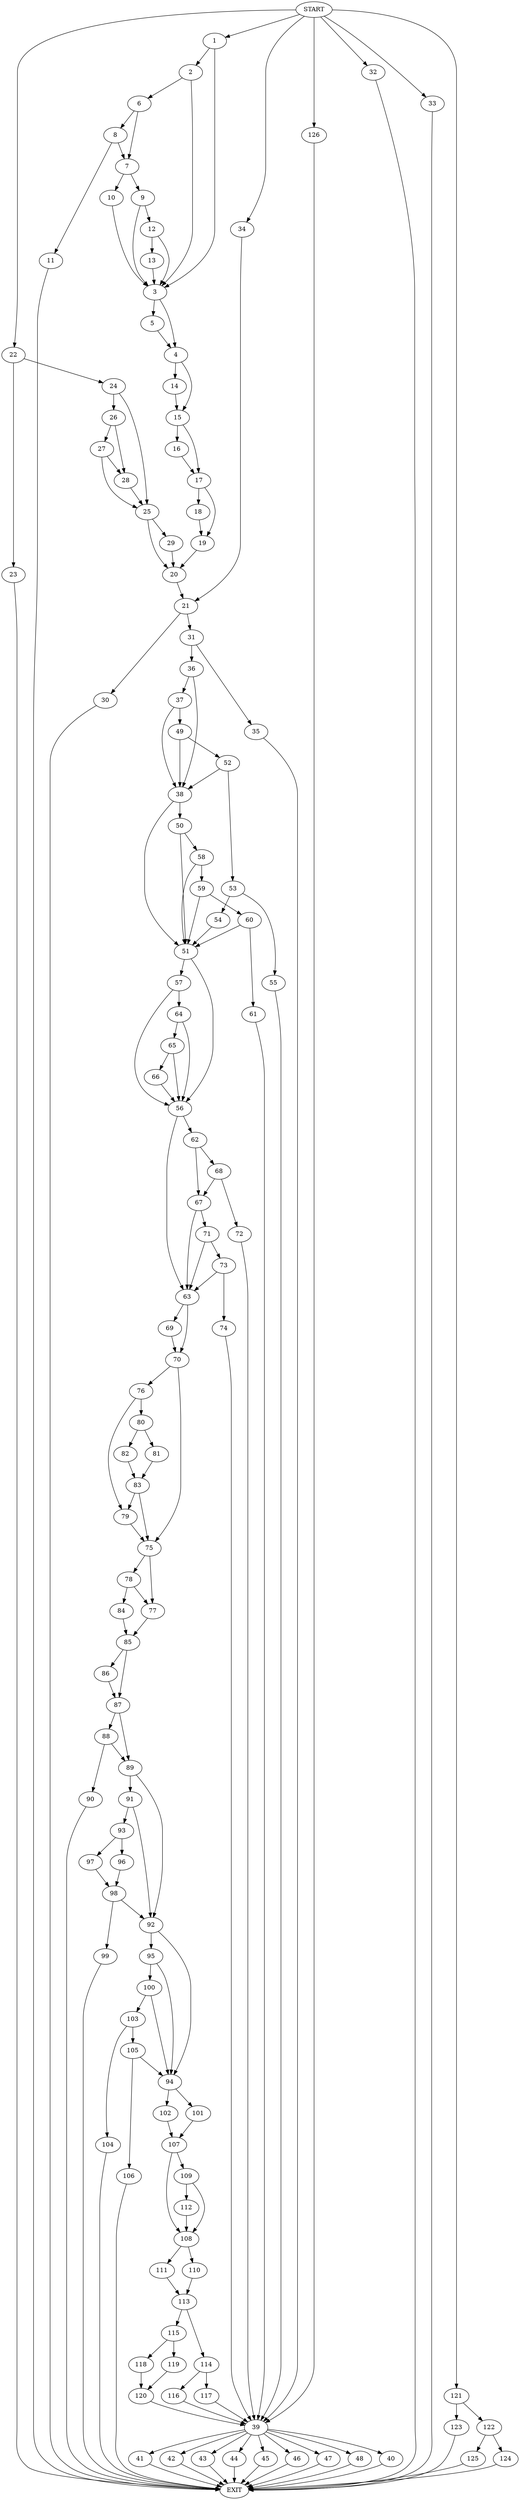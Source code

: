 digraph {
0 [label="START"]
127 [label="EXIT"]
0 -> 1
1 -> 2
1 -> 3
3 -> 4
3 -> 5
2 -> 6
2 -> 3
6 -> 7
6 -> 8
7 -> 9
7 -> 10
8 -> 7
8 -> 11
11 -> 127
9 -> 12
9 -> 3
10 -> 3
12 -> 13
12 -> 3
13 -> 3
4 -> 14
4 -> 15
5 -> 4
15 -> 16
15 -> 17
14 -> 15
17 -> 18
17 -> 19
16 -> 17
18 -> 19
19 -> 20
20 -> 21
0 -> 22
22 -> 23
22 -> 24
23 -> 127
24 -> 25
24 -> 26
26 -> 27
26 -> 28
25 -> 29
25 -> 20
27 -> 25
27 -> 28
28 -> 25
29 -> 20
21 -> 30
21 -> 31
0 -> 32
32 -> 127
0 -> 33
33 -> 127
0 -> 34
34 -> 21
30 -> 127
31 -> 35
31 -> 36
36 -> 37
36 -> 38
35 -> 39
39 -> 40
39 -> 41
39 -> 42
39 -> 43
39 -> 44
39 -> 45
39 -> 46
39 -> 47
39 -> 48
48 -> 127
37 -> 38
37 -> 49
38 -> 50
38 -> 51
49 -> 52
49 -> 38
52 -> 53
52 -> 38
53 -> 54
53 -> 55
54 -> 51
55 -> 39
47 -> 127
51 -> 56
51 -> 57
50 -> 58
50 -> 51
58 -> 59
58 -> 51
59 -> 51
59 -> 60
60 -> 61
60 -> 51
61 -> 39
45 -> 127
56 -> 62
56 -> 63
57 -> 56
57 -> 64
64 -> 56
64 -> 65
65 -> 66
65 -> 56
66 -> 56
62 -> 67
62 -> 68
63 -> 69
63 -> 70
67 -> 71
67 -> 63
68 -> 67
68 -> 72
72 -> 39
46 -> 127
71 -> 73
71 -> 63
73 -> 63
73 -> 74
74 -> 39
42 -> 127
69 -> 70
70 -> 75
70 -> 76
75 -> 77
75 -> 78
76 -> 79
76 -> 80
80 -> 81
80 -> 82
79 -> 75
82 -> 83
81 -> 83
83 -> 75
83 -> 79
78 -> 77
78 -> 84
77 -> 85
84 -> 85
85 -> 86
85 -> 87
87 -> 88
87 -> 89
86 -> 87
88 -> 90
88 -> 89
89 -> 91
89 -> 92
90 -> 127
91 -> 93
91 -> 92
92 -> 94
92 -> 95
93 -> 96
93 -> 97
97 -> 98
96 -> 98
98 -> 99
98 -> 92
99 -> 127
95 -> 94
95 -> 100
94 -> 101
94 -> 102
100 -> 103
100 -> 94
103 -> 104
103 -> 105
105 -> 106
105 -> 94
104 -> 127
106 -> 127
102 -> 107
101 -> 107
107 -> 108
107 -> 109
108 -> 110
108 -> 111
109 -> 112
109 -> 108
112 -> 108
111 -> 113
110 -> 113
113 -> 114
113 -> 115
114 -> 116
114 -> 117
115 -> 118
115 -> 119
117 -> 39
116 -> 39
43 -> 127
44 -> 127
118 -> 120
119 -> 120
120 -> 39
41 -> 127
0 -> 121
121 -> 122
121 -> 123
122 -> 124
122 -> 125
123 -> 127
125 -> 127
124 -> 127
0 -> 126
126 -> 39
40 -> 127
}
